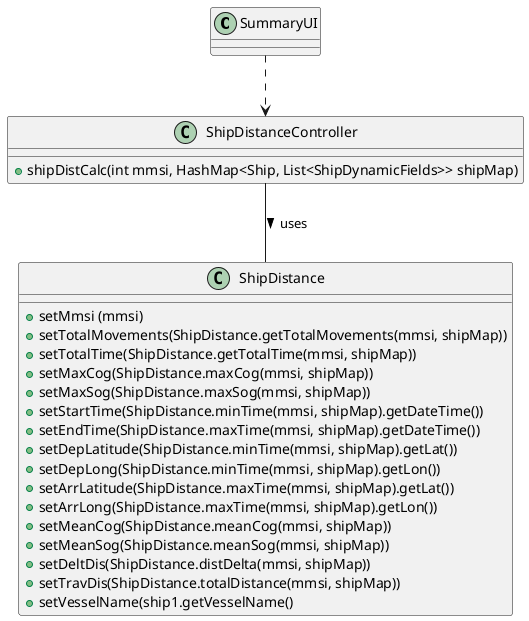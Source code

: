 @startuml
'https://plantuml.com/use-case-diagram

class SummaryUI {
}

class ShipDistanceController {
+ shipDistCalc(int mmsi, HashMap<Ship, List<ShipDynamicFields>> shipMap)
}

class ShipDistance {
+setMmsi (mmsi)
+setTotalMovements(ShipDistance.getTotalMovements(mmsi, shipMap))
+setTotalTime(ShipDistance.getTotalTime(mmsi, shipMap))
+setMaxCog(ShipDistance.maxCog(mmsi, shipMap))
+setMaxSog(ShipDistance.maxSog(mmsi, shipMap))
+setStartTime(ShipDistance.minTime(mmsi, shipMap).getDateTime())
+setEndTime(ShipDistance.maxTime(mmsi, shipMap).getDateTime())
+setDepLatitude(ShipDistance.minTime(mmsi, shipMap).getLat())
+setDepLong(ShipDistance.minTime(mmsi, shipMap).getLon())
+setArrLatitude(ShipDistance.maxTime(mmsi, shipMap).getLat())
+setArrLong(ShipDistance.maxTime(mmsi, shipMap).getLon())
+setMeanCog(ShipDistance.meanCog(mmsi, shipMap))
+setMeanSog(ShipDistance.meanSog(mmsi, shipMap))
+setDeltDis(ShipDistance.distDelta(mmsi, shipMap))
+setTravDis(ShipDistance.totalDistance(mmsi, shipMap))
+setVesselName(ship1.getVesselName()
}

SummaryUI ..> ShipDistanceController
ShipDistanceController -down- ShipDistance :> uses
@enduml